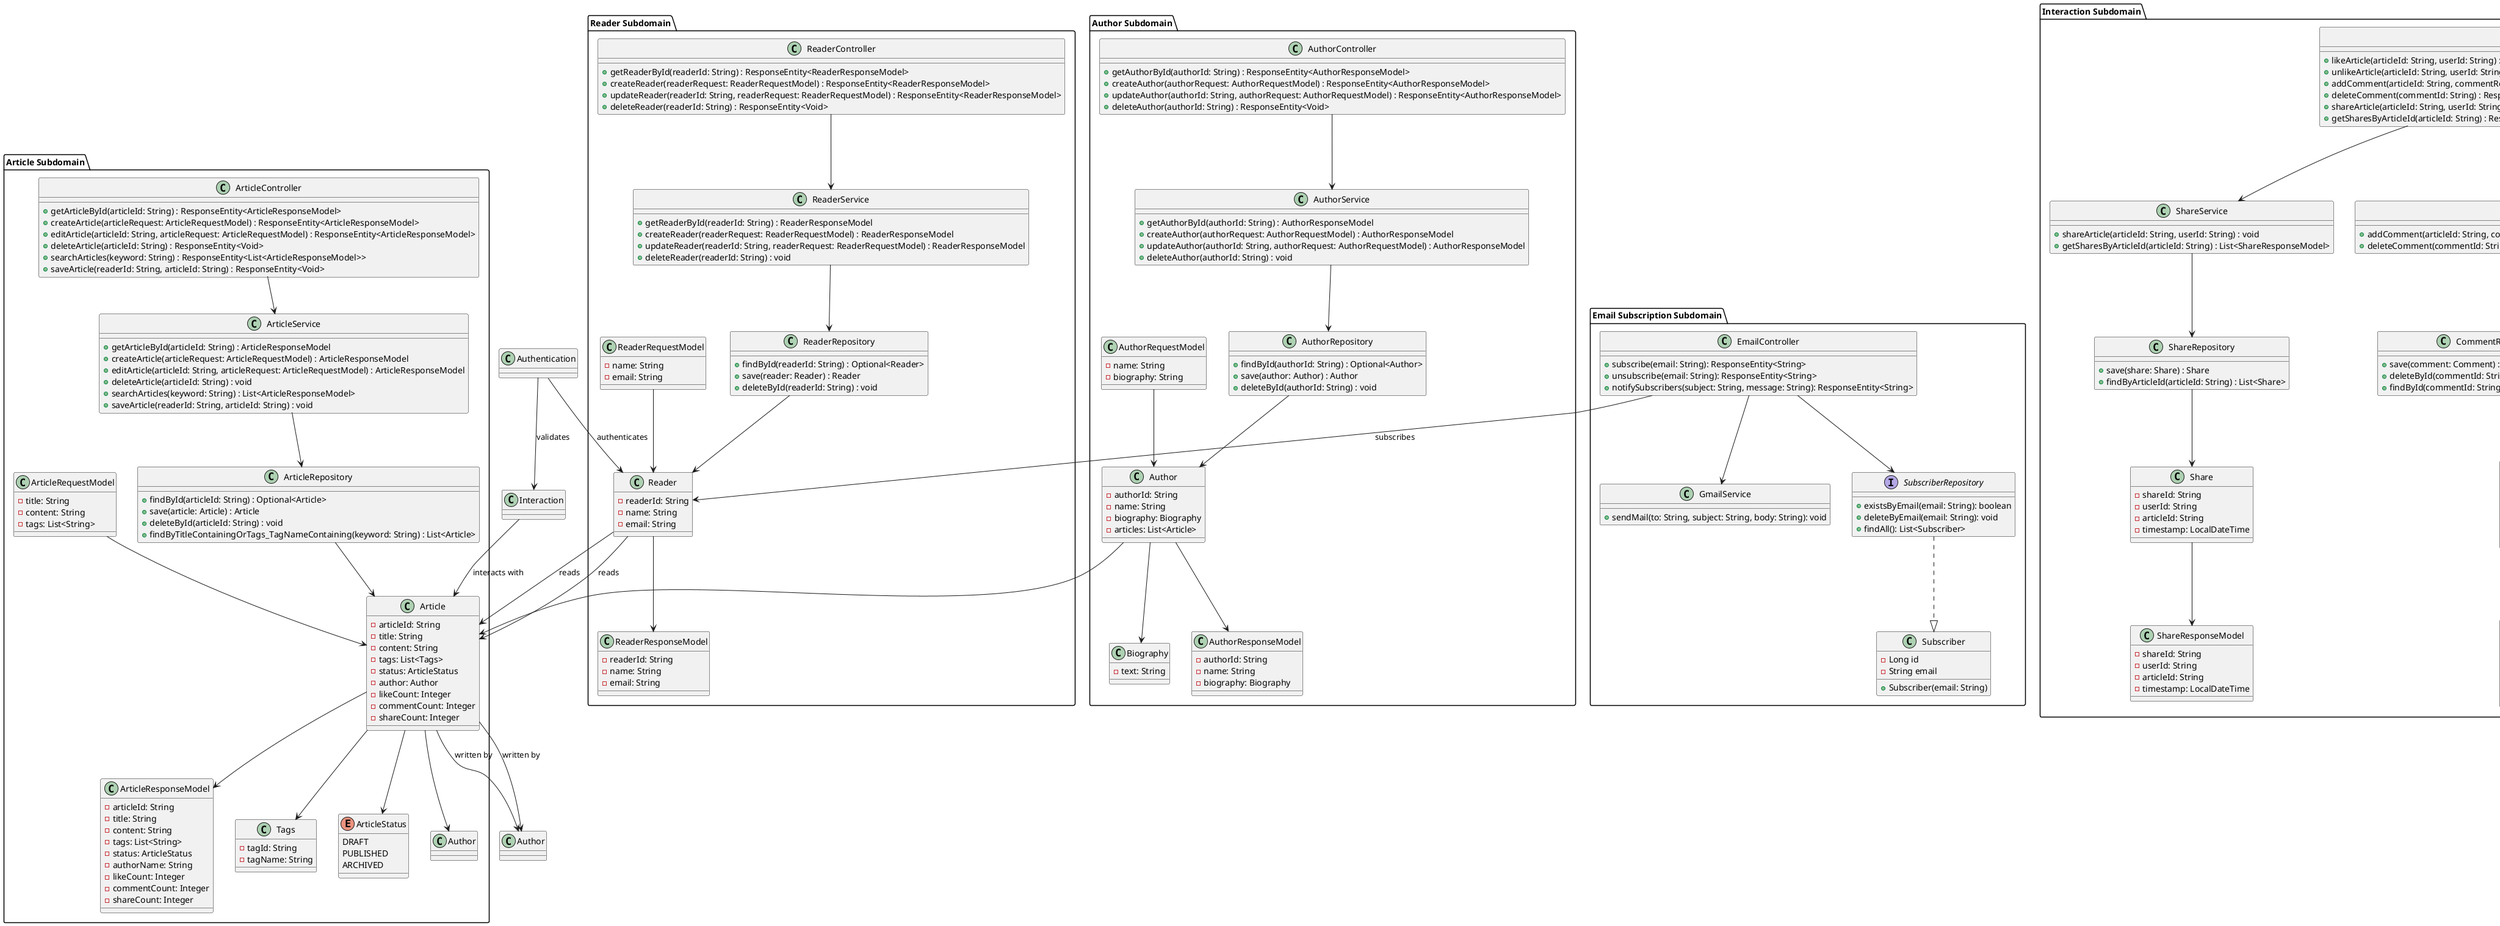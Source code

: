 @startuml

package "Article Subdomain" {
    class ArticleController {
        + getArticleById(articleId: String) : ResponseEntity<ArticleResponseModel>
        + createArticle(articleRequest: ArticleRequestModel) : ResponseEntity<ArticleResponseModel>
        + editArticle(articleId: String, articleRequest: ArticleRequestModel) : ResponseEntity<ArticleResponseModel>
        + deleteArticle(articleId: String) : ResponseEntity<Void>
        + searchArticles(keyword: String) : ResponseEntity<List<ArticleResponseModel>>
        + saveArticle(readerId: String, articleId: String) : ResponseEntity<Void>
    }

    class ArticleService {
        + getArticleById(articleId: String) : ArticleResponseModel
        + createArticle(articleRequest: ArticleRequestModel) : ArticleResponseModel
        + editArticle(articleId: String, articleRequest: ArticleRequestModel) : ArticleResponseModel
        + deleteArticle(articleId: String) : void
        + searchArticles(keyword: String) : List<ArticleResponseModel>
        + saveArticle(readerId: String, articleId: String) : void
    }

    class ArticleRepository {
        + findById(articleId: String) : Optional<Article>
        + save(article: Article) : Article
        + deleteById(articleId: String) : void
        + findByTitleContainingOrTags_TagNameContaining(keyword: String) : List<Article>
    }

    class Article {
        - articleId: String
        - title: String
        - content: String
        - tags: List<Tags>
        - status: ArticleStatus
        - author: Author
        - likeCount: Integer
        - commentCount: Integer
        - shareCount: Integer
    }

    class ArticleRequestModel {
        - title: String
        - content: String
        - tags: List<String>
    }

    class ArticleResponseModel {
        - articleId: String
        - title: String
        - content: String
        - tags: List<String>
        - status: ArticleStatus
        - authorName: String
        - likeCount: Integer
        - commentCount: Integer
        - shareCount: Integer
    }

    class Tags {
        - tagId: String
        - tagName: String
    }

    enum ArticleStatus {
        DRAFT
        PUBLISHED
        ARCHIVED
    }

    ArticleController --> ArticleService
    ArticleService --> ArticleRepository
    ArticleRepository --> Article
    Article --> ArticleResponseModel
    Article --> Tags
    Article --> ArticleStatus
    Article --> Author
    ArticleRequestModel --> Article
}

package "Interaction Subdomain" {
    class InteractionController {
        + likeArticle(articleId: String, userId: String) : ResponseEntity<LikeResponseModel>
        + unlikeArticle(articleId: String, userId: String) : ResponseEntity<Void>
        + addComment(articleId: String, commentRequest: CommentRequestModel) : ResponseEntity<CommentResponseModel>
        + deleteComment(commentId: String) : ResponseEntity<Void>
        + shareArticle(articleId: String, userId: String) : ResponseEntity<Void>
        + getSharesByArticleId(articleId: String) : ResponseEntity<List<ShareResponseModel>>
    }


    class ShareService{
        + shareArticle(articleId: String, userId: String) : void
        + getSharesByArticleId(articleId: String) : List<ShareResponseModel>
    }

    class ShareRepository{
        + save(share: Share) : Share
        + findByArticleId(articleId: String) : List<Share>
    }

    class Share{
        - shareId: String
        - userId: String
        - articleId: String
        - timestamp: LocalDateTime
    }

    class ShareResponseModel{
        - shareId: String
        - userId: String
        - articleId: String
        - timestamp: LocalDateTime
    }

    class LikeService {
        + likeArticle(articleId: String, userId: String) : LikeResponseModel
        + unlikeArticle(articleId: String, userId: String) : void
    }

    class CommentService {
        + addComment(articleId: String, commentRequest: CommentRequestModel) : CommentResponseModel
        + deleteComment(commentId: String) : void
    }

    class LikeRepository {
        + save(like: Like) : Like
        + findByArticleIdAndUserId(articleId: String, userId: String) : Optional<Like>
        + deleteByArticleIdAndUserId(articleId: String, userId: String) : void
    }

    class CommentRepository {
        + save(comment: Comment) : Comment
        + deleteById(commentId: String) : void
        + findById(commentId: String) : Optional<Comment>
    }

    class Like {
        - likeId: String
        - userId: String
        - articleId: String
    }

    class Comment {
        - commentId: String
        - userId: String
        - articleId: String
        - text: String
        - timestamp: LocalDateTime
    }

    class LikeResponseModel {
        - likeId: String
        - userId: String
        - articleId: String
    }

    class CommentResponseModel {
        - commentId: String
        - userId: String
        - articleId: String
        - text: String
        - timestamp: LocalDateTime
    }

    class CommentRequestModel {
        - userId: String
        - articleId: String
        - text: String
    }

    InteractionController --> LikeService
    InteractionController --> CommentService
    LikeService --> LikeRepository
    CommentService --> CommentRepository
    LikeRepository --> Like
    CommentRepository --> Comment
    Like --> LikeResponseModel
    Comment --> CommentResponseModel
    CommentRequestModel --> Comment

    InteractionController --> ShareService
    ShareService --> ShareRepository
    ShareRepository --> Share
    Share --> ShareResponseModel
}

package "Authentication Subdomain" {
    class AuthController {
        + authenticate(userRequest: UserRequestDTO) : ResponseEntity<UserResponseModel>
        + registerUser(userRequest: UserRequestDTO) : ResponseEntity<UserResponseModel>
    }

    class UserService {
        + authenticate(userRequest: UserRequestDTO) : UserResponseModel
        + registerUser(userRequest: UserRequestDTO) : UserResponseModel
    }

    class UserRepository {
        + findByUsername(username: String) : Optional<User>
        + save(user: User) : User
    }

    class UserResponseModel {
        - userId: String
        - token: String
    }

    class UserRequestDTO {
        - username: String
        - password: String
    }

    class User {
        - userId: String
        - username: String
        - passwordHash: String
    }

    AuthController --> UserService
    UserService --> UserRepository
    UserRepository --> User
    User --> UserResponseModel
    UserRequestDTO --> User
}

package "Reader Subdomain" {
    class ReaderController {
        + getReaderById(readerId: String) : ResponseEntity<ReaderResponseModel>
        + createReader(readerRequest: ReaderRequestModel) : ResponseEntity<ReaderResponseModel>
        + updateReader(readerId: String, readerRequest: ReaderRequestModel) : ResponseEntity<ReaderResponseModel>
        + deleteReader(readerId: String) : ResponseEntity<Void>
    }

    class ReaderService {
        + getReaderById(readerId: String) : ReaderResponseModel
        + createReader(readerRequest: ReaderRequestModel) : ReaderResponseModel
        + updateReader(readerId: String, readerRequest: ReaderRequestModel) : ReaderResponseModel
        + deleteReader(readerId: String) : void
    }

    class ReaderRepository {
        + findById(readerId: String) : Optional<Reader>
        + save(reader: Reader) : Reader
        + deleteById(readerId: String) : void
    }

    class Reader {
        - readerId: String
        - name: String
        - email: String
    }

    class ReaderRequestModel {
        - name: String
        - email: String
    }

    class ReaderResponseModel {
        - readerId: String
        - name: String
        - email: String
    }

    ReaderController --> ReaderService
    ReaderService --> ReaderRepository
    ReaderRepository --> Reader
    ReaderRequestModel --> Reader
    Reader --> ReaderResponseModel
}

package "Author Subdomain" {
    class AuthorController {
        + getAuthorById(authorId: String) : ResponseEntity<AuthorResponseModel>
        + createAuthor(authorRequest: AuthorRequestModel) : ResponseEntity<AuthorResponseModel>
        + updateAuthor(authorId: String, authorRequest: AuthorRequestModel) : ResponseEntity<AuthorResponseModel>
        + deleteAuthor(authorId: String) : ResponseEntity<Void>
    }

    class AuthorService {
        + getAuthorById(authorId: String) : AuthorResponseModel
        + createAuthor(authorRequest: AuthorRequestModel) : AuthorResponseModel
        + updateAuthor(authorId: String, authorRequest: AuthorRequestModel) : AuthorResponseModel
        + deleteAuthor(authorId: String) : void
    }

    class AuthorRepository {
        + findById(authorId: String) : Optional<Author>
        + save(author: Author) : Author
        + deleteById(authorId: String) : void
    }

    class Author {
        - authorId: String
        - name: String
        - biography: Biography
        - articles: List<Article>
    }

    class Biography {
        - text: String
    }

    class AuthorRequestModel {
        - name: String
        - biography: String
    }

    class AuthorResponseModel {
        - authorId: String
        - name: String
        - biography: Biography
    }

    AuthorController --> AuthorService
    AuthorService --> AuthorRepository
    AuthorRepository --> Author
    Author --> Biography
    Author --> Article
    AuthorRequestModel --> Author
    Author --> AuthorResponseModel
}

' Subdomain Relationships
Article --> Author : "written by"
Reader --> Article : "reads"
Interaction --> Article : "interacts with"
Authentication --> Reader : "authenticates"
Authentication --> Interaction : "validates"

package "Email Subscription Subdomain" {
    class EmailController {
        + subscribe(email: String): ResponseEntity<String>
        + unsubscribe(email: String): ResponseEntity<String>
        + notifySubscribers(subject: String, message: String): ResponseEntity<String>
    }

    class GmailService {
        + sendMail(to: String, subject: String, body: String): void
    }

    class Subscriber {
        - Long id
        - String email
        + Subscriber(email: String)
    }

    interface SubscriberRepository {
        + existsByEmail(email: String): boolean
        + deleteByEmail(email: String): void
        + findAll(): List<Subscriber>
    }

    EmailController --> GmailService
    EmailController --> SubscriberRepository
    SubscriberRepository ..|> Subscriber
}

' Subdomain Relationships
Article --> Author : "written by"
Reader --> Article : "reads"
EmailController --> Reader : "subscribes"

@enduml
